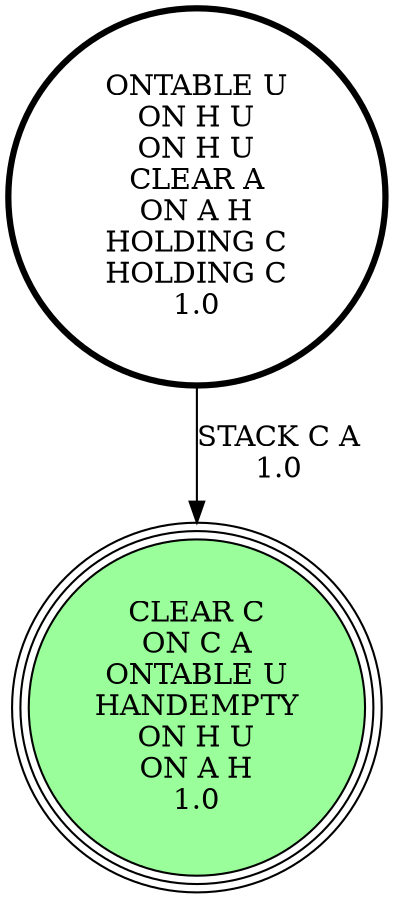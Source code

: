 digraph {
"ONTABLE U\nON H U\nON H U\nCLEAR A\nON A H\nHOLDING C\nHOLDING C\n1.0\n" -> "CLEAR C\nON C A\nONTABLE U\nHANDEMPTY\nON H U\nON A H\n1.0\n"[label="STACK C A\n1.0\n"];
"CLEAR C\nON C A\nONTABLE U\nHANDEMPTY\nON H U\nON A H\n1.0\n" [shape=circle, style=filled, fillcolor=palegreen1, peripheries=3];
"CLEAR C\nON C A\nONTABLE U\nHANDEMPTY\nON H U\nON A H\n1.0\n" [shape=circle, style=filled, fillcolor=palegreen1, peripheries=3];
"ONTABLE U\nON H U\nON H U\nCLEAR A\nON A H\nHOLDING C\nHOLDING C\n1.0\n" [shape=circle, penwidth=3];
}
